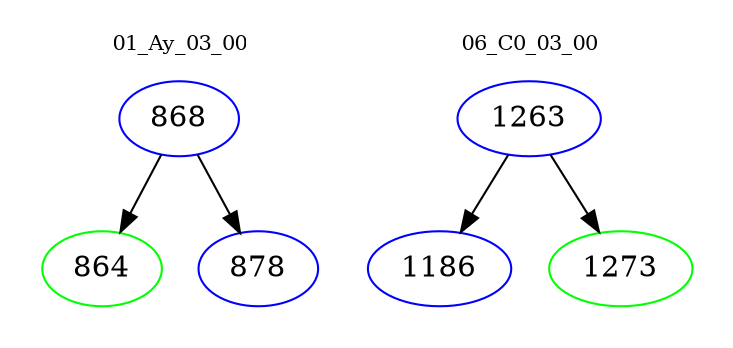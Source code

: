 digraph{
subgraph cluster_0 {
color = white
label = "01_Ay_03_00";
fontsize=10;
T0_868 [label="868", color="blue"]
T0_868 -> T0_864 [color="black"]
T0_864 [label="864", color="green"]
T0_868 -> T0_878 [color="black"]
T0_878 [label="878", color="blue"]
}
subgraph cluster_1 {
color = white
label = "06_C0_03_00";
fontsize=10;
T1_1263 [label="1263", color="blue"]
T1_1263 -> T1_1186 [color="black"]
T1_1186 [label="1186", color="blue"]
T1_1263 -> T1_1273 [color="black"]
T1_1273 [label="1273", color="green"]
}
}
